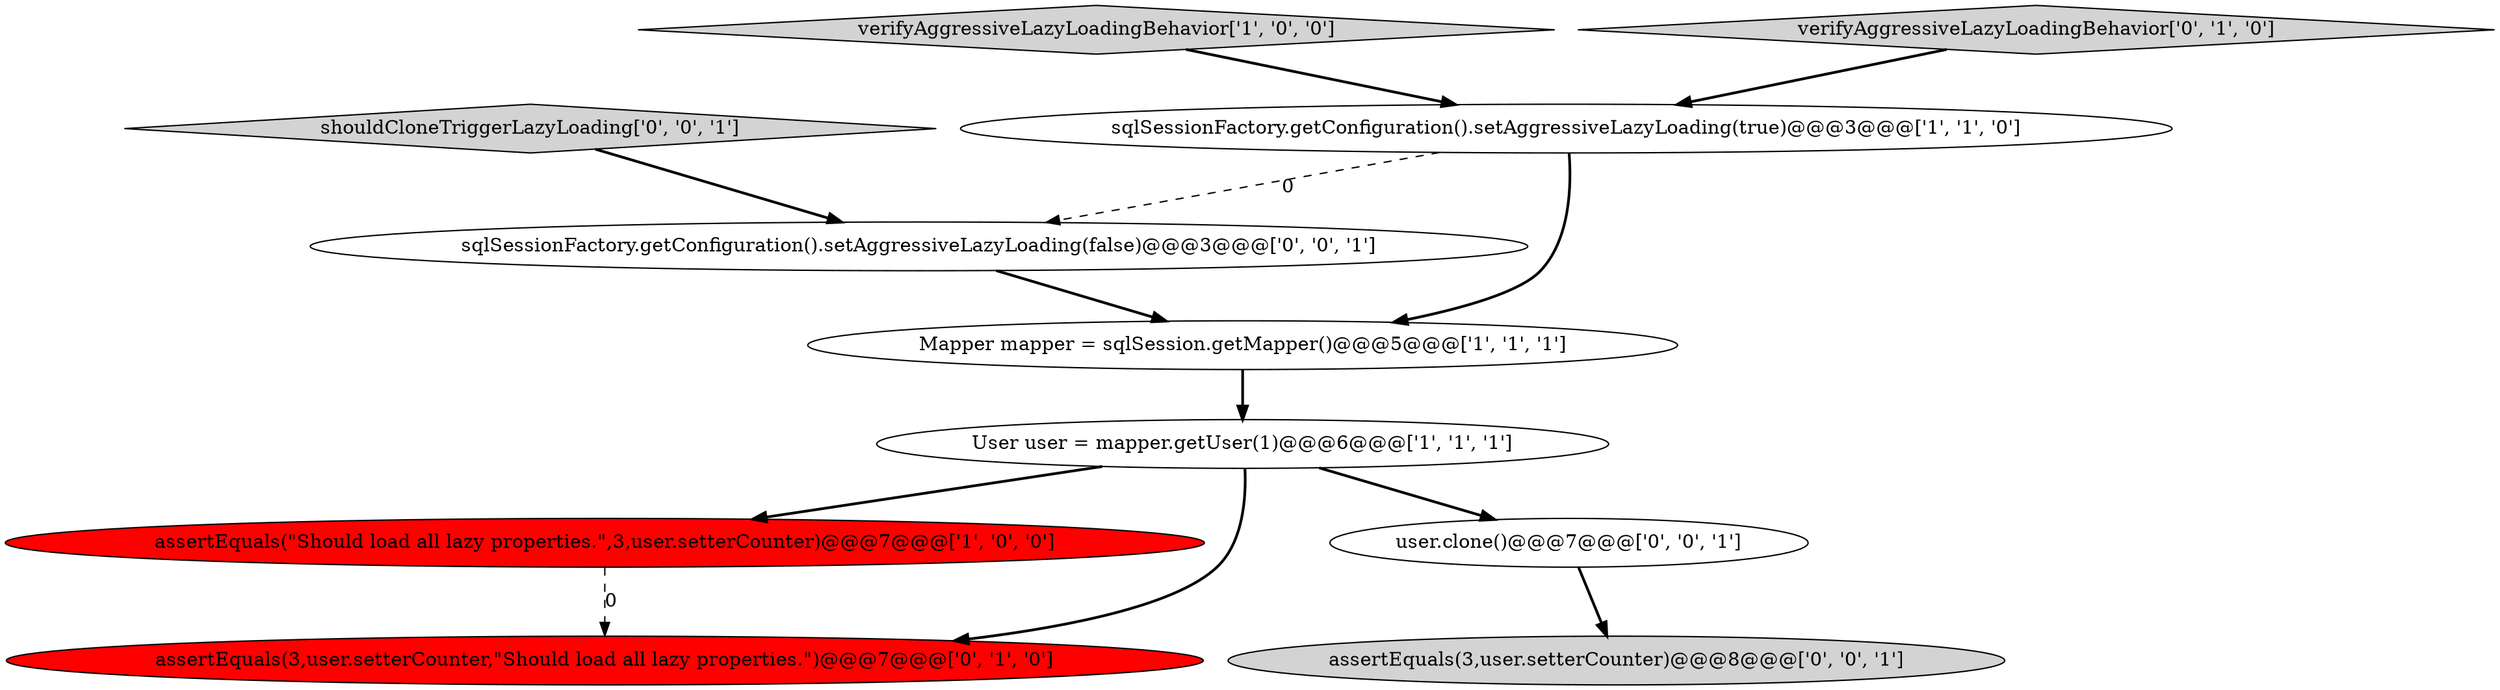 digraph {
7 [style = filled, label = "shouldCloneTriggerLazyLoading['0', '0', '1']", fillcolor = lightgray, shape = diamond image = "AAA0AAABBB3BBB"];
10 [style = filled, label = "assertEquals(3,user.setterCounter)@@@8@@@['0', '0', '1']", fillcolor = lightgray, shape = ellipse image = "AAA0AAABBB3BBB"];
4 [style = filled, label = "verifyAggressiveLazyLoadingBehavior['1', '0', '0']", fillcolor = lightgray, shape = diamond image = "AAA0AAABBB1BBB"];
2 [style = filled, label = "sqlSessionFactory.getConfiguration().setAggressiveLazyLoading(true)@@@3@@@['1', '1', '0']", fillcolor = white, shape = ellipse image = "AAA0AAABBB1BBB"];
6 [style = filled, label = "verifyAggressiveLazyLoadingBehavior['0', '1', '0']", fillcolor = lightgray, shape = diamond image = "AAA0AAABBB2BBB"];
3 [style = filled, label = "User user = mapper.getUser(1)@@@6@@@['1', '1', '1']", fillcolor = white, shape = ellipse image = "AAA0AAABBB1BBB"];
1 [style = filled, label = "assertEquals(\"Should load all lazy properties.\",3,user.setterCounter)@@@7@@@['1', '0', '0']", fillcolor = red, shape = ellipse image = "AAA1AAABBB1BBB"];
8 [style = filled, label = "user.clone()@@@7@@@['0', '0', '1']", fillcolor = white, shape = ellipse image = "AAA0AAABBB3BBB"];
0 [style = filled, label = "Mapper mapper = sqlSession.getMapper()@@@5@@@['1', '1', '1']", fillcolor = white, shape = ellipse image = "AAA0AAABBB1BBB"];
5 [style = filled, label = "assertEquals(3,user.setterCounter,\"Should load all lazy properties.\")@@@7@@@['0', '1', '0']", fillcolor = red, shape = ellipse image = "AAA1AAABBB2BBB"];
9 [style = filled, label = "sqlSessionFactory.getConfiguration().setAggressiveLazyLoading(false)@@@3@@@['0', '0', '1']", fillcolor = white, shape = ellipse image = "AAA0AAABBB3BBB"];
0->3 [style = bold, label=""];
7->9 [style = bold, label=""];
8->10 [style = bold, label=""];
3->5 [style = bold, label=""];
2->0 [style = bold, label=""];
4->2 [style = bold, label=""];
1->5 [style = dashed, label="0"];
9->0 [style = bold, label=""];
3->1 [style = bold, label=""];
2->9 [style = dashed, label="0"];
3->8 [style = bold, label=""];
6->2 [style = bold, label=""];
}
